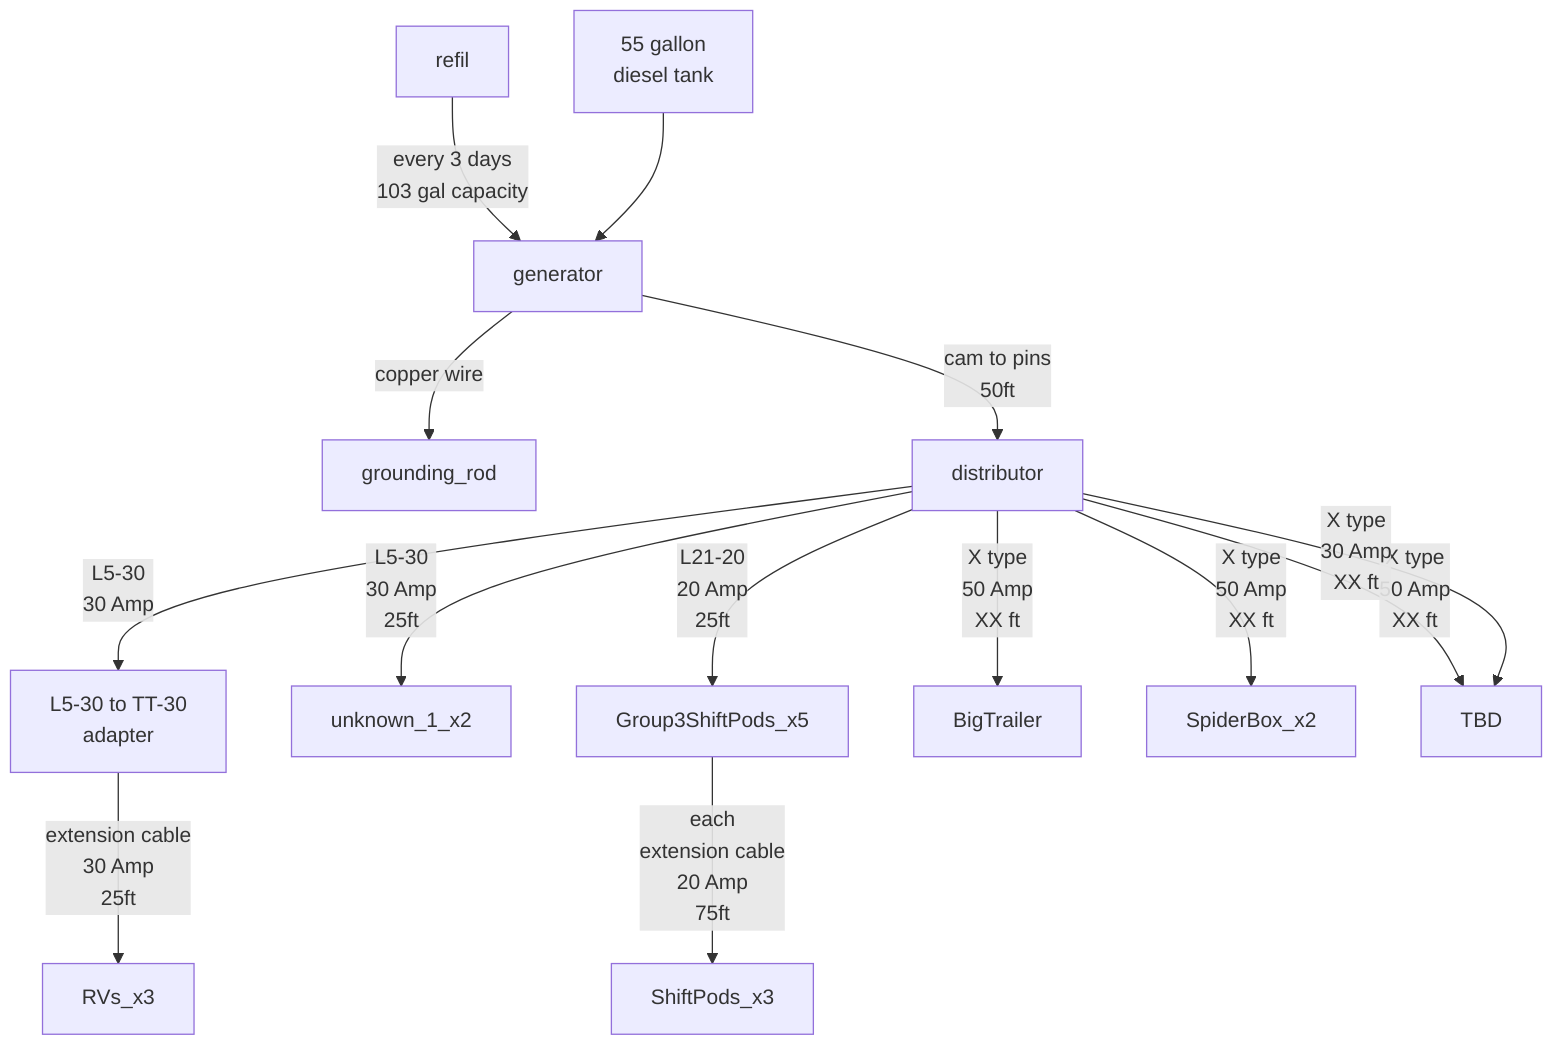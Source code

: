graph TB
refil-->|every 3 days<br/>103 gal capacity|generator
tank["55 gallon<br/>diesel tank"]-->generator
generator -->|copper wire|grounding_rod
generator -->|"cam to pins<br/>50ft"|distributor
distributor -->|L5-30<br/>30 Amp|a1["L5-30 to TT-30<br/>adapter"]
a1 -->|extension cable<br/>30 Amp<br/>25ft|RVs_x3
distributor -->|L5-30<br/>30 Amp<br/>25ft|unknown_1_x2
distributor -->|L21-20<br/>20 Amp<br/>25ft|Group3ShiftPods_x5
Group3ShiftPods_x5 -->|each<br/>extension cable<br/>20 Amp<br/>75ft|ShiftPods_x3
distributor -->|X type<br/>50 Amp<br/>XX ft|BigTrailer
distributor -->|X type<br/>50 Amp<br/>XX ft|SpiderBox_x2
distributor -->|X type<br/>50 Amp<br/>XX ft|TBD
distributor -->|X type<br/>30 Amp<br/>XX ft|TBD
